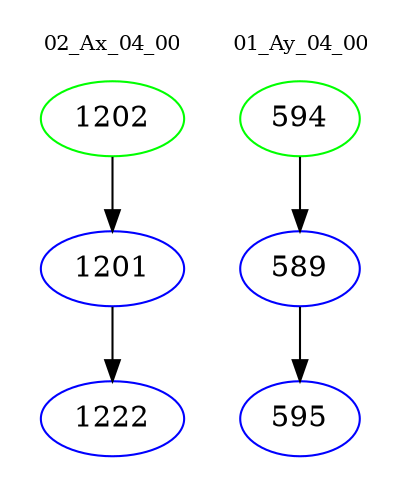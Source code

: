 digraph{
subgraph cluster_0 {
color = white
label = "02_Ax_04_00";
fontsize=10;
T0_1202 [label="1202", color="green"]
T0_1202 -> T0_1201 [color="black"]
T0_1201 [label="1201", color="blue"]
T0_1201 -> T0_1222 [color="black"]
T0_1222 [label="1222", color="blue"]
}
subgraph cluster_1 {
color = white
label = "01_Ay_04_00";
fontsize=10;
T1_594 [label="594", color="green"]
T1_594 -> T1_589 [color="black"]
T1_589 [label="589", color="blue"]
T1_589 -> T1_595 [color="black"]
T1_595 [label="595", color="blue"]
}
}
